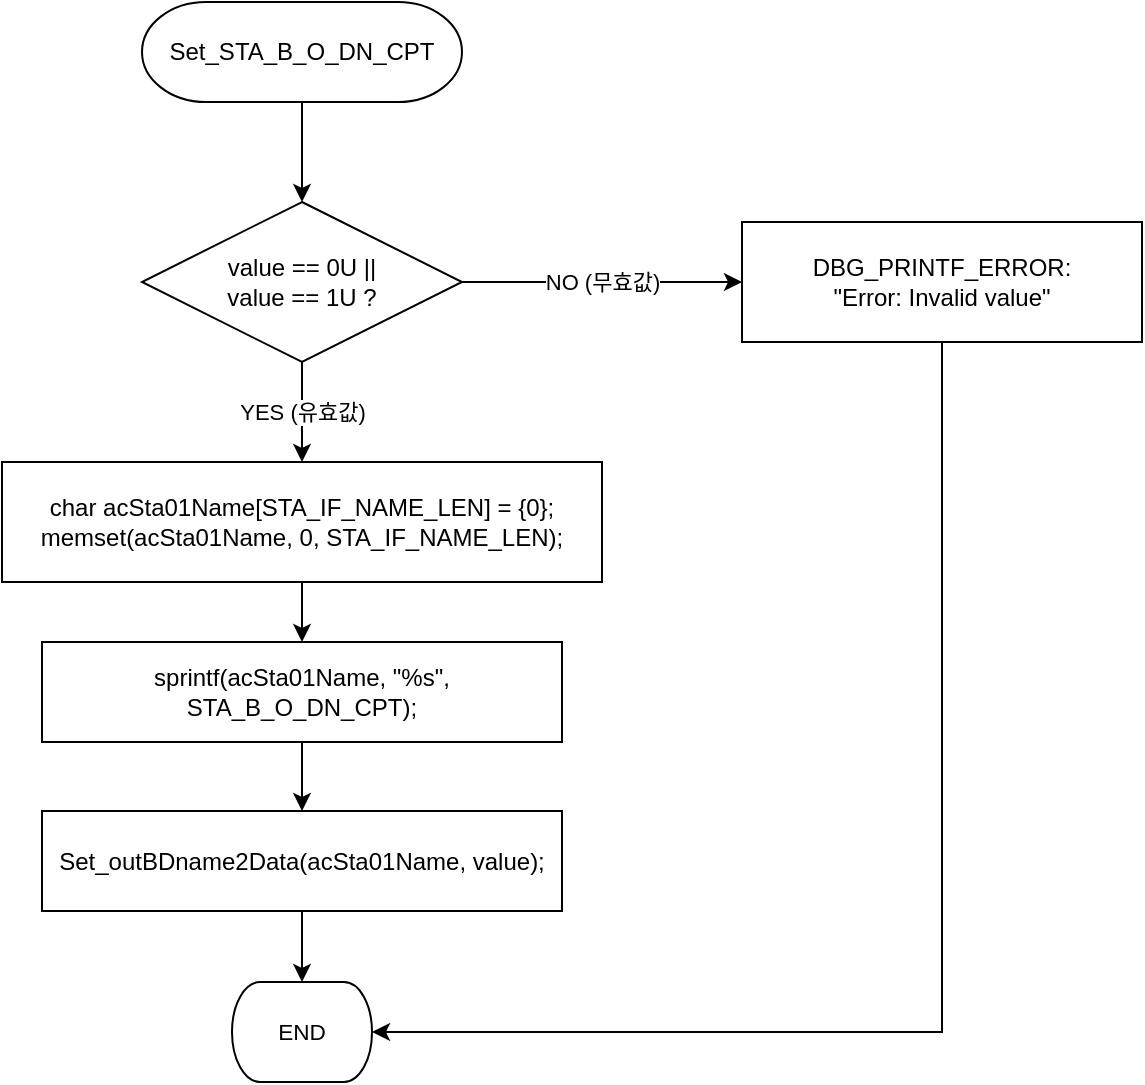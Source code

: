 <mxfile version="20.3.0" type="device" pages="9"><diagram id="S6QJZ-y6l4kDwOgqTUaI" name="Set_STA_B_O_DN_CPT"><mxGraphModel dx="1209" dy="844" grid="1" gridSize="10" guides="1" tooltips="1" connect="1" arrows="1" fold="1" page="1" pageScale="1" pageWidth="827" pageHeight="1169" math="0" shadow="0"><root><mxCell id="0"/><mxCell id="1" parent="0"/><mxCell id="85bWC6nyBNINhvtux-Ql-1" value="value == 0U ||&#10;value == 1U ?" style="rhombus;whiteSpace=wrap;html=1;strokeWidth=1;fontStyle=0;fillColor=none;strokeColor=#000000;" parent="1" vertex="1"><mxGeometry x="250" y="200" width="160" height="80" as="geometry"/></mxCell><mxCell id="85bWC6nyBNINhvtux-Ql-2" value="char acSta01Name[STA_IF_NAME_LEN] = {0};&#10;memset(acSta01Name, 0, STA_IF_NAME_LEN);" style="rounded=0;whiteSpace=wrap;html=1;strokeWidth=1;fontStyle=0;fillColor=none;strokeColor=#000000;" parent="1" vertex="1"><mxGeometry x="180" y="330" width="300" height="60" as="geometry"/></mxCell><mxCell id="85bWC6nyBNINhvtux-Ql-3" value="sprintf(acSta01Name, &quot;%s&quot;, STA_B_O_DN_CPT);" style="rounded=0;whiteSpace=wrap;html=1;strokeWidth=1;fontStyle=0;fillColor=none;strokeColor=#000000;" parent="1" vertex="1"><mxGeometry x="200" y="420" width="260" height="50" as="geometry"/></mxCell><mxCell id="85bWC6nyBNINhvtux-Ql-4" value="Set_outBDname2Data(acSta01Name, value);" style="rounded=0;whiteSpace=wrap;html=1;strokeWidth=1;fontStyle=0;fillColor=none;strokeColor=#000000;" parent="1" vertex="1"><mxGeometry x="200" y="504.5" width="260" height="50" as="geometry"/></mxCell><mxCell id="85bWC6nyBNINhvtux-Ql-5" value="DBG_PRINTF_ERROR:&lt;br&gt;&quot;Error: Invalid value&quot;" style="rounded=0;whiteSpace=wrap;html=1;strokeWidth=1;fontStyle=0;fillColor=none;strokeColor=#000000;" parent="1" vertex="1"><mxGeometry x="550" y="210" width="200" height="60" as="geometry"/></mxCell><mxCell id="85bWC6nyBNINhvtux-Ql-6" value="" style="endArrow=classic;html=1;rounded=0;exitX=0.5;exitY=1;exitDx=0;exitDy=0;entryX=0.5;entryY=0;entryDx=0;entryDy=0;exitPerimeter=0;" parent="1" source="85bWC6nyBNINhvtux-Ql-13" target="85bWC6nyBNINhvtux-Ql-1" edge="1"><mxGeometry width="50" height="50" relative="1" as="geometry"><mxPoint x="330" y="160" as="sourcePoint"/><mxPoint x="330" y="200" as="targetPoint"/></mxGeometry></mxCell><mxCell id="85bWC6nyBNINhvtux-Ql-7" value="YES (유효값)" style="endArrow=classic;html=1;rounded=0;exitX=0.5;exitY=1;exitDx=0;exitDy=0;entryX=0.5;entryY=0;entryDx=0;entryDy=0;" parent="1" source="85bWC6nyBNINhvtux-Ql-1" target="85bWC6nyBNINhvtux-Ql-2" edge="1"><mxGeometry width="50" height="50" relative="1" as="geometry"><mxPoint x="330" y="280" as="sourcePoint"/><mxPoint x="330" y="320" as="targetPoint"/></mxGeometry></mxCell><mxCell id="85bWC6nyBNINhvtux-Ql-8" value="NO (무효값)" style="endArrow=classic;html=1;rounded=0;exitX=1;exitY=0.5;exitDx=0;exitDy=0;entryX=0;entryY=0.5;entryDx=0;entryDy=0;" parent="1" source="85bWC6nyBNINhvtux-Ql-1" target="85bWC6nyBNINhvtux-Ql-5" edge="1"><mxGeometry width="50" height="50" relative="1" as="geometry"><mxPoint x="410" y="240" as="sourcePoint"/><mxPoint x="530" y="360" as="targetPoint"/></mxGeometry></mxCell><mxCell id="85bWC6nyBNINhvtux-Ql-9" value="" style="endArrow=classic;html=1;rounded=0;exitX=0.5;exitY=1;exitDx=0;exitDy=0;entryX=0.5;entryY=0;entryDx=0;entryDy=0;" parent="1" source="85bWC6nyBNINhvtux-Ql-2" target="85bWC6nyBNINhvtux-Ql-3" edge="1"><mxGeometry width="50" height="50" relative="1" as="geometry"><mxPoint x="330" y="380" as="sourcePoint"/><mxPoint x="330" y="410" as="targetPoint"/></mxGeometry></mxCell><mxCell id="85bWC6nyBNINhvtux-Ql-10" value="" style="endArrow=classic;html=1;rounded=0;exitX=0.5;exitY=1;exitDx=0;exitDy=0;entryX=0.5;entryY=0;entryDx=0;entryDy=0;" parent="1" source="85bWC6nyBNINhvtux-Ql-3" target="85bWC6nyBNINhvtux-Ql-4" edge="1"><mxGeometry width="50" height="50" relative="1" as="geometry"><mxPoint x="330" y="460" as="sourcePoint"/><mxPoint x="330" y="490" as="targetPoint"/></mxGeometry></mxCell><mxCell id="85bWC6nyBNINhvtux-Ql-11" value="" style="endArrow=classic;html=1;rounded=0;exitX=0.5;exitY=1;exitDx=0;exitDy=0;entryX=0.5;entryY=0;entryDx=0;entryDy=0;entryPerimeter=0;" parent="1" source="85bWC6nyBNINhvtux-Ql-4" target="85bWC6nyBNINhvtux-Ql-14" edge="1"><mxGeometry width="50" height="50" relative="1" as="geometry"><mxPoint x="330" y="540" as="sourcePoint"/><mxPoint x="330" y="620" as="targetPoint"/></mxGeometry></mxCell><mxCell id="85bWC6nyBNINhvtux-Ql-12" value="" style="endArrow=classic;html=1;rounded=0;exitX=0.5;exitY=1;exitDx=0;exitDy=0;entryX=1;entryY=0.5;entryDx=0;entryDy=0;entryPerimeter=0;" parent="1" source="85bWC6nyBNINhvtux-Ql-5" target="85bWC6nyBNINhvtux-Ql-14" edge="1"><mxGeometry width="50" height="50" relative="1" as="geometry"><mxPoint x="630" y="400" as="sourcePoint"/><mxPoint x="373" y="645" as="targetPoint"/><Array as="points"><mxPoint x="650" y="615"/></Array></mxGeometry></mxCell><UserObject label="&lt;div style=&quot;&quot;&gt;Set_STA_B_O_DN_CPT&lt;br&gt;&lt;/div&gt;" tags="순서도" id="85bWC6nyBNINhvtux-Ql-13"><mxCell style="verticalAlign=middle;align=center;overflow=width;vsdxID=2;fillColor=#FFFFFF;gradientColor=none;shape=stencil(tVLLDsIgEPwajiQIMfFe638Qu22JCM2Ctv69kK0Rm9qDibeZndkXC1NV6PUATIoQ0V9gNE3smToyKY3rAU1MiKmaqar1CB36m2uIDzo7M7r6e64wUZ4UOUWKB9GdIH4irzWu8B42vRrPScNFXZzN+5mvl3qJXE8mcPRRR+Pdh2Y1dsBTE95a3c0TkBRGgKEIb6wg1/r+ssCXd/vLCgm8z9caa+n6pb48dwrRV1H1Ew==);strokeColor=#000000;spacingTop=-1;spacingBottom=-1;spacingLeft=-1;spacingRight=-1;points=[[0.5,1,0],[0.5,0,0],[0,0.5,0],[1,0.5,0]];labelBackgroundColor=none;rounded=0;html=1;whiteSpace=wrap;strokeWidth=1;fontStyle=0" parent="1" vertex="1"><mxGeometry x="250" y="100" width="160" height="50" as="geometry"/></mxCell></UserObject><UserObject label="&lt;div style=&quot;font-size: 1px&quot;&gt;&lt;font style=&quot;font-size:11.29px;font-family:Arial;color:#000000;direction:ltr;letter-spacing:0px;line-height:120%;opacity:1&quot;&gt;END&lt;br&gt;&lt;/font&gt;&lt;/div&gt;" tags="순서도" id="85bWC6nyBNINhvtux-Ql-14"><mxCell style="verticalAlign=middle;align=center;overflow=width;vsdxID=77;fillColor=#FFFFFF;gradientColor=none;shape=stencil(tVLLDsIgEPwajiQIMfFe638Qu22JCM2Ctv69kK0Rm9qDibeZndkXC1NV6PUATIoQ0V9gNE3smToyKY3rAU1MiKmaqar1CB36m2uIDzo7M7r6e64wUZ4UOUWKB9GdIH4irzWu8B42vRrPScNFXZzN+5mvl3qJXE8mcPRRR+Pdh2Y1dsBTE95a3c0TkBRGgKEIb6wg1/r+ssCXd/vLCgm8z9caa+n6pb48dwrRV1H1Ew==);strokeColor=#000000;spacingTop=-1;spacingBottom=-1;spacingLeft=-1;spacingRight=-1;points=[[0.5,1,0],[0.5,0,0],[0,0.5,0],[1,0.5,0]];labelBackgroundColor=none;rounded=0;html=1;whiteSpace=wrap;strokeWidth=1;fontStyle=0" parent="1" vertex="1"><mxGeometry x="295" y="590" width="70" height="50" as="geometry"/></mxCell></UserObject></root></mxGraphModel></diagram><diagram name="Set_STA_B_O_DN_ECPT" id="pvZisV_z6__Baejc0zkd"><mxGraphModel dx="1209" dy="844" grid="1" gridSize="10" guides="1" tooltips="1" connect="1" arrows="1" fold="1" page="1" pageScale="1" pageWidth="827" pageHeight="1169" math="0" shadow="0"><root><mxCell id="SsGUoO2zx146Qmmpl0f3-0"/><mxCell id="SsGUoO2zx146Qmmpl0f3-1" parent="SsGUoO2zx146Qmmpl0f3-0"/><mxCell id="SsGUoO2zx146Qmmpl0f3-2" value="value == 0U ||&#10;value == 1U ?" style="rhombus;whiteSpace=wrap;html=1;strokeWidth=1;fontStyle=0;fillColor=none;strokeColor=#000000;" vertex="1" parent="SsGUoO2zx146Qmmpl0f3-1"><mxGeometry x="250" y="200" width="160" height="80" as="geometry"/></mxCell><mxCell id="SsGUoO2zx146Qmmpl0f3-3" value="char acSta01Name[STA_IF_NAME_LEN] = {0};&#10;memset(acSta01Name, 0, STA_IF_NAME_LEN);" style="rounded=0;whiteSpace=wrap;html=1;strokeWidth=1;fontStyle=0;fillColor=none;strokeColor=#000000;" vertex="1" parent="SsGUoO2zx146Qmmpl0f3-1"><mxGeometry x="180" y="330" width="300" height="60" as="geometry"/></mxCell><mxCell id="SsGUoO2zx146Qmmpl0f3-4" value="sprintf(acSta01Name, &quot;%s&quot;, STA_B_O_DN_ECPT);" style="rounded=0;whiteSpace=wrap;html=1;strokeWidth=1;fontStyle=0;fillColor=none;strokeColor=#000000;" vertex="1" parent="SsGUoO2zx146Qmmpl0f3-1"><mxGeometry x="200" y="420" width="260" height="50" as="geometry"/></mxCell><mxCell id="SsGUoO2zx146Qmmpl0f3-5" value="Set_outBDname2Data(acSta01Name, value);" style="rounded=0;whiteSpace=wrap;html=1;strokeWidth=1;fontStyle=0;fillColor=none;strokeColor=#000000;" vertex="1" parent="SsGUoO2zx146Qmmpl0f3-1"><mxGeometry x="200" y="504.5" width="260" height="50" as="geometry"/></mxCell><mxCell id="SsGUoO2zx146Qmmpl0f3-6" value="DBG_PRINTF_ERROR:&lt;br&gt;&quot;Error: Invalid value&quot;" style="rounded=0;whiteSpace=wrap;html=1;strokeWidth=1;fontStyle=0;fillColor=none;strokeColor=#000000;" vertex="1" parent="SsGUoO2zx146Qmmpl0f3-1"><mxGeometry x="550" y="210" width="200" height="60" as="geometry"/></mxCell><mxCell id="SsGUoO2zx146Qmmpl0f3-7" value="" style="endArrow=classic;html=1;rounded=0;exitX=0.5;exitY=1;exitDx=0;exitDy=0;entryX=0.5;entryY=0;entryDx=0;entryDy=0;exitPerimeter=0;" edge="1" parent="SsGUoO2zx146Qmmpl0f3-1" source="SsGUoO2zx146Qmmpl0f3-14" target="SsGUoO2zx146Qmmpl0f3-2"><mxGeometry width="50" height="50" relative="1" as="geometry"><mxPoint x="330" y="160" as="sourcePoint"/><mxPoint x="330" y="200" as="targetPoint"/></mxGeometry></mxCell><mxCell id="SsGUoO2zx146Qmmpl0f3-8" value="YES (유효값)" style="endArrow=classic;html=1;rounded=0;exitX=0.5;exitY=1;exitDx=0;exitDy=0;entryX=0.5;entryY=0;entryDx=0;entryDy=0;" edge="1" parent="SsGUoO2zx146Qmmpl0f3-1" source="SsGUoO2zx146Qmmpl0f3-2" target="SsGUoO2zx146Qmmpl0f3-3"><mxGeometry width="50" height="50" relative="1" as="geometry"><mxPoint x="330" y="280" as="sourcePoint"/><mxPoint x="330" y="320" as="targetPoint"/></mxGeometry></mxCell><mxCell id="SsGUoO2zx146Qmmpl0f3-9" value="NO (무효값)" style="endArrow=classic;html=1;rounded=0;exitX=1;exitY=0.5;exitDx=0;exitDy=0;entryX=0;entryY=0.5;entryDx=0;entryDy=0;" edge="1" parent="SsGUoO2zx146Qmmpl0f3-1" source="SsGUoO2zx146Qmmpl0f3-2" target="SsGUoO2zx146Qmmpl0f3-6"><mxGeometry width="50" height="50" relative="1" as="geometry"><mxPoint x="410" y="240" as="sourcePoint"/><mxPoint x="530" y="360" as="targetPoint"/></mxGeometry></mxCell><mxCell id="SsGUoO2zx146Qmmpl0f3-10" value="" style="endArrow=classic;html=1;rounded=0;exitX=0.5;exitY=1;exitDx=0;exitDy=0;entryX=0.5;entryY=0;entryDx=0;entryDy=0;" edge="1" parent="SsGUoO2zx146Qmmpl0f3-1" source="SsGUoO2zx146Qmmpl0f3-3" target="SsGUoO2zx146Qmmpl0f3-4"><mxGeometry width="50" height="50" relative="1" as="geometry"><mxPoint x="330" y="380" as="sourcePoint"/><mxPoint x="330" y="410" as="targetPoint"/></mxGeometry></mxCell><mxCell id="SsGUoO2zx146Qmmpl0f3-11" value="" style="endArrow=classic;html=1;rounded=0;exitX=0.5;exitY=1;exitDx=0;exitDy=0;entryX=0.5;entryY=0;entryDx=0;entryDy=0;" edge="1" parent="SsGUoO2zx146Qmmpl0f3-1" source="SsGUoO2zx146Qmmpl0f3-4" target="SsGUoO2zx146Qmmpl0f3-5"><mxGeometry width="50" height="50" relative="1" as="geometry"><mxPoint x="330" y="460" as="sourcePoint"/><mxPoint x="330" y="490" as="targetPoint"/></mxGeometry></mxCell><mxCell id="SsGUoO2zx146Qmmpl0f3-12" value="" style="endArrow=classic;html=1;rounded=0;exitX=0.5;exitY=1;exitDx=0;exitDy=0;entryX=0.5;entryY=0;entryDx=0;entryDy=0;entryPerimeter=0;" edge="1" parent="SsGUoO2zx146Qmmpl0f3-1" source="SsGUoO2zx146Qmmpl0f3-5" target="SsGUoO2zx146Qmmpl0f3-15"><mxGeometry width="50" height="50" relative="1" as="geometry"><mxPoint x="330" y="540" as="sourcePoint"/><mxPoint x="330" y="620" as="targetPoint"/></mxGeometry></mxCell><mxCell id="SsGUoO2zx146Qmmpl0f3-13" value="" style="endArrow=classic;html=1;rounded=0;exitX=0.5;exitY=1;exitDx=0;exitDy=0;entryX=1;entryY=0.5;entryDx=0;entryDy=0;entryPerimeter=0;" edge="1" parent="SsGUoO2zx146Qmmpl0f3-1" source="SsGUoO2zx146Qmmpl0f3-6" target="SsGUoO2zx146Qmmpl0f3-15"><mxGeometry width="50" height="50" relative="1" as="geometry"><mxPoint x="630" y="400" as="sourcePoint"/><mxPoint x="373" y="645" as="targetPoint"/><Array as="points"><mxPoint x="650" y="615"/></Array></mxGeometry></mxCell><UserObject label="&lt;div style=&quot;&quot;&gt;Set_STA_B_O_DN_ECPT&lt;br&gt;&lt;/div&gt;" tags="순서도" id="SsGUoO2zx146Qmmpl0f3-14"><mxCell style="verticalAlign=middle;align=center;overflow=width;vsdxID=2;fillColor=#FFFFFF;gradientColor=none;shape=stencil(tVLLDsIgEPwajiQIMfFe638Qu22JCM2Ctv69kK0Rm9qDibeZndkXC1NV6PUATIoQ0V9gNE3smToyKY3rAU1MiKmaqar1CB36m2uIDzo7M7r6e64wUZ4UOUWKB9GdIH4irzWu8B42vRrPScNFXZzN+5mvl3qJXE8mcPRRR+Pdh2Y1dsBTE95a3c0TkBRGgKEIb6wg1/r+ssCXd/vLCgm8z9caa+n6pb48dwrRV1H1Ew==);strokeColor=#000000;spacingTop=-1;spacingBottom=-1;spacingLeft=-1;spacingRight=-1;points=[[0.5,1,0],[0.5,0,0],[0,0.5,0],[1,0.5,0]];labelBackgroundColor=none;rounded=0;html=1;whiteSpace=wrap;strokeWidth=1;fontStyle=0" vertex="1" parent="SsGUoO2zx146Qmmpl0f3-1"><mxGeometry x="250" y="100" width="160" height="50" as="geometry"/></mxCell></UserObject><UserObject label="&lt;div style=&quot;font-size: 1px&quot;&gt;&lt;font style=&quot;font-size:11.29px;font-family:Arial;color:#000000;direction:ltr;letter-spacing:0px;line-height:120%;opacity:1&quot;&gt;END&lt;br&gt;&lt;/font&gt;&lt;/div&gt;" tags="순서도" id="SsGUoO2zx146Qmmpl0f3-15"><mxCell style="verticalAlign=middle;align=center;overflow=width;vsdxID=77;fillColor=#FFFFFF;gradientColor=none;shape=stencil(tVLLDsIgEPwajiQIMfFe638Qu22JCM2Ctv69kK0Rm9qDibeZndkXC1NV6PUATIoQ0V9gNE3smToyKY3rAU1MiKmaqar1CB36m2uIDzo7M7r6e64wUZ4UOUWKB9GdIH4irzWu8B42vRrPScNFXZzN+5mvl3qJXE8mcPRRR+Pdh2Y1dsBTE95a3c0TkBRGgKEIb6wg1/r+ssCXd/vLCgm8z9caa+n6pb48dwrRV1H1Ew==);strokeColor=#000000;spacingTop=-1;spacingBottom=-1;spacingLeft=-1;spacingRight=-1;points=[[0.5,1,0],[0.5,0,0],[0,0.5,0],[1,0.5,0]];labelBackgroundColor=none;rounded=0;html=1;whiteSpace=wrap;strokeWidth=1;fontStyle=0" vertex="1" parent="SsGUoO2zx146Qmmpl0f3-1"><mxGeometry x="295" y="590" width="70" height="50" as="geometry"/></mxCell></UserObject></root></mxGraphModel></diagram><diagram name="Set_STA_B_O_EHDNZR" id="Af7HHP3iPCzfWqz0gxpe"><mxGraphModel dx="1209" dy="844" grid="1" gridSize="10" guides="1" tooltips="1" connect="1" arrows="1" fold="1" page="1" pageScale="1" pageWidth="827" pageHeight="1169" math="0" shadow="0"><root><mxCell id="AT--hTIWqYGlmnXR4bLu-0"/><mxCell id="AT--hTIWqYGlmnXR4bLu-1" parent="AT--hTIWqYGlmnXR4bLu-0"/><mxCell id="AT--hTIWqYGlmnXR4bLu-2" value="value == 0U ||&#10;value == 1U ?" style="rhombus;whiteSpace=wrap;html=1;strokeWidth=1;fontStyle=0;fillColor=none;strokeColor=#000000;" vertex="1" parent="AT--hTIWqYGlmnXR4bLu-1"><mxGeometry x="250" y="200" width="160" height="80" as="geometry"/></mxCell><mxCell id="AT--hTIWqYGlmnXR4bLu-3" value="char acSta01Name[STA_IF_NAME_LEN] = {0};&#10;memset(acSta01Name, 0, STA_IF_NAME_LEN);" style="rounded=0;whiteSpace=wrap;html=1;strokeWidth=1;fontStyle=0;fillColor=none;strokeColor=#000000;" vertex="1" parent="AT--hTIWqYGlmnXR4bLu-1"><mxGeometry x="180" y="330" width="300" height="60" as="geometry"/></mxCell><mxCell id="AT--hTIWqYGlmnXR4bLu-4" value="sprintf(acSta01Name, &quot;%s&quot;, STA_B_O_EHDNZR);" style="rounded=0;whiteSpace=wrap;html=1;strokeWidth=1;fontStyle=0;fillColor=none;strokeColor=#000000;" vertex="1" parent="AT--hTIWqYGlmnXR4bLu-1"><mxGeometry x="200" y="420" width="260" height="50" as="geometry"/></mxCell><mxCell id="AT--hTIWqYGlmnXR4bLu-5" value="Set_outBDname2Data(acSta01Name, value);" style="rounded=0;whiteSpace=wrap;html=1;strokeWidth=1;fontStyle=0;fillColor=none;strokeColor=#000000;" vertex="1" parent="AT--hTIWqYGlmnXR4bLu-1"><mxGeometry x="200" y="504.5" width="260" height="50" as="geometry"/></mxCell><mxCell id="AT--hTIWqYGlmnXR4bLu-6" value="DBG_PRINTF_ERROR:&lt;br&gt;&quot;Error: Invalid value&quot;" style="rounded=0;whiteSpace=wrap;html=1;strokeWidth=1;fontStyle=0;fillColor=none;strokeColor=#000000;" vertex="1" parent="AT--hTIWqYGlmnXR4bLu-1"><mxGeometry x="550" y="210" width="200" height="60" as="geometry"/></mxCell><mxCell id="AT--hTIWqYGlmnXR4bLu-7" value="" style="endArrow=classic;html=1;rounded=0;exitX=0.5;exitY=1;exitDx=0;exitDy=0;entryX=0.5;entryY=0;entryDx=0;entryDy=0;exitPerimeter=0;" edge="1" parent="AT--hTIWqYGlmnXR4bLu-1" source="AT--hTIWqYGlmnXR4bLu-14" target="AT--hTIWqYGlmnXR4bLu-2"><mxGeometry width="50" height="50" relative="1" as="geometry"><mxPoint x="330" y="160" as="sourcePoint"/><mxPoint x="330" y="200" as="targetPoint"/></mxGeometry></mxCell><mxCell id="AT--hTIWqYGlmnXR4bLu-8" value="YES (유효값)" style="endArrow=classic;html=1;rounded=0;exitX=0.5;exitY=1;exitDx=0;exitDy=0;entryX=0.5;entryY=0;entryDx=0;entryDy=0;" edge="1" parent="AT--hTIWqYGlmnXR4bLu-1" source="AT--hTIWqYGlmnXR4bLu-2" target="AT--hTIWqYGlmnXR4bLu-3"><mxGeometry width="50" height="50" relative="1" as="geometry"><mxPoint x="330" y="280" as="sourcePoint"/><mxPoint x="330" y="320" as="targetPoint"/></mxGeometry></mxCell><mxCell id="AT--hTIWqYGlmnXR4bLu-9" value="NO (무효값)" style="endArrow=classic;html=1;rounded=0;exitX=1;exitY=0.5;exitDx=0;exitDy=0;entryX=0;entryY=0.5;entryDx=0;entryDy=0;" edge="1" parent="AT--hTIWqYGlmnXR4bLu-1" source="AT--hTIWqYGlmnXR4bLu-2" target="AT--hTIWqYGlmnXR4bLu-6"><mxGeometry width="50" height="50" relative="1" as="geometry"><mxPoint x="410" y="240" as="sourcePoint"/><mxPoint x="530" y="360" as="targetPoint"/></mxGeometry></mxCell><mxCell id="AT--hTIWqYGlmnXR4bLu-10" value="" style="endArrow=classic;html=1;rounded=0;exitX=0.5;exitY=1;exitDx=0;exitDy=0;entryX=0.5;entryY=0;entryDx=0;entryDy=0;" edge="1" parent="AT--hTIWqYGlmnXR4bLu-1" source="AT--hTIWqYGlmnXR4bLu-3" target="AT--hTIWqYGlmnXR4bLu-4"><mxGeometry width="50" height="50" relative="1" as="geometry"><mxPoint x="330" y="380" as="sourcePoint"/><mxPoint x="330" y="410" as="targetPoint"/></mxGeometry></mxCell><mxCell id="AT--hTIWqYGlmnXR4bLu-11" value="" style="endArrow=classic;html=1;rounded=0;exitX=0.5;exitY=1;exitDx=0;exitDy=0;entryX=0.5;entryY=0;entryDx=0;entryDy=0;" edge="1" parent="AT--hTIWqYGlmnXR4bLu-1" source="AT--hTIWqYGlmnXR4bLu-4" target="AT--hTIWqYGlmnXR4bLu-5"><mxGeometry width="50" height="50" relative="1" as="geometry"><mxPoint x="330" y="460" as="sourcePoint"/><mxPoint x="330" y="490" as="targetPoint"/></mxGeometry></mxCell><mxCell id="AT--hTIWqYGlmnXR4bLu-12" value="" style="endArrow=classic;html=1;rounded=0;exitX=0.5;exitY=1;exitDx=0;exitDy=0;entryX=0.5;entryY=0;entryDx=0;entryDy=0;entryPerimeter=0;" edge="1" parent="AT--hTIWqYGlmnXR4bLu-1" source="AT--hTIWqYGlmnXR4bLu-5" target="AT--hTIWqYGlmnXR4bLu-15"><mxGeometry width="50" height="50" relative="1" as="geometry"><mxPoint x="330" y="540" as="sourcePoint"/><mxPoint x="330" y="620" as="targetPoint"/></mxGeometry></mxCell><mxCell id="AT--hTIWqYGlmnXR4bLu-13" value="" style="endArrow=classic;html=1;rounded=0;exitX=0.5;exitY=1;exitDx=0;exitDy=0;entryX=1;entryY=0.5;entryDx=0;entryDy=0;entryPerimeter=0;" edge="1" parent="AT--hTIWqYGlmnXR4bLu-1" source="AT--hTIWqYGlmnXR4bLu-6" target="AT--hTIWqYGlmnXR4bLu-15"><mxGeometry width="50" height="50" relative="1" as="geometry"><mxPoint x="630" y="400" as="sourcePoint"/><mxPoint x="373" y="645" as="targetPoint"/><Array as="points"><mxPoint x="650" y="615"/></Array></mxGeometry></mxCell><UserObject label="&lt;div style=&quot;&quot;&gt;Set_STA_B_O_EHDNZR&lt;br&gt;&lt;/div&gt;" tags="순서도" id="AT--hTIWqYGlmnXR4bLu-14"><mxCell style="verticalAlign=middle;align=center;overflow=width;vsdxID=2;fillColor=#FFFFFF;gradientColor=none;shape=stencil(tVLLDsIgEPwajiQIMfFe638Qu22JCM2Ctv69kK0Rm9qDibeZndkXC1NV6PUATIoQ0V9gNE3smToyKY3rAU1MiKmaqar1CB36m2uIDzo7M7r6e64wUZ4UOUWKB9GdIH4irzWu8B42vRrPScNFXZzN+5mvl3qJXE8mcPRRR+Pdh2Y1dsBTE95a3c0TkBRGgKEIb6wg1/r+ssCXd/vLCgm8z9caa+n6pb48dwrRV1H1Ew==);strokeColor=#000000;spacingTop=-1;spacingBottom=-1;spacingLeft=-1;spacingRight=-1;points=[[0.5,1,0],[0.5,0,0],[0,0.5,0],[1,0.5,0]];labelBackgroundColor=none;rounded=0;html=1;whiteSpace=wrap;strokeWidth=1;fontStyle=0" vertex="1" parent="AT--hTIWqYGlmnXR4bLu-1"><mxGeometry x="250" y="100" width="160" height="50" as="geometry"/></mxCell></UserObject><UserObject label="&lt;div style=&quot;font-size: 1px&quot;&gt;&lt;font style=&quot;font-size:11.29px;font-family:Arial;color:#000000;direction:ltr;letter-spacing:0px;line-height:120%;opacity:1&quot;&gt;END&lt;br&gt;&lt;/font&gt;&lt;/div&gt;" tags="순서도" id="AT--hTIWqYGlmnXR4bLu-15"><mxCell style="verticalAlign=middle;align=center;overflow=width;vsdxID=77;fillColor=#FFFFFF;gradientColor=none;shape=stencil(tVLLDsIgEPwajiQIMfFe638Qu22JCM2Ctv69kK0Rm9qDibeZndkXC1NV6PUATIoQ0V9gNE3smToyKY3rAU1MiKmaqar1CB36m2uIDzo7M7r6e64wUZ4UOUWKB9GdIH4irzWu8B42vRrPScNFXZzN+5mvl3qJXE8mcPRRR+Pdh2Y1dsBTE95a3c0TkBRGgKEIb6wg1/r+ssCXd/vLCgm8z9caa+n6pb48dwrRV1H1Ew==);strokeColor=#000000;spacingTop=-1;spacingBottom=-1;spacingLeft=-1;spacingRight=-1;points=[[0.5,1,0],[0.5,0,0],[0,0.5,0],[1,0.5,0]];labelBackgroundColor=none;rounded=0;html=1;whiteSpace=wrap;strokeWidth=1;fontStyle=0" vertex="1" parent="AT--hTIWqYGlmnXR4bLu-1"><mxGeometry x="295" y="590" width="70" height="50" as="geometry"/></mxCell></UserObject></root></mxGraphModel></diagram><diagram name="Set_STA_B_O_EHUP3T" id="4W_rcYO63ACe2QjsicU_"><mxGraphModel dx="1209" dy="844" grid="1" gridSize="10" guides="1" tooltips="1" connect="1" arrows="1" fold="1" page="1" pageScale="1" pageWidth="827" pageHeight="1169" math="0" shadow="0"><root><mxCell id="VZbQi6XcCBD0j-pFmf_C-0"/><mxCell id="VZbQi6XcCBD0j-pFmf_C-1" parent="VZbQi6XcCBD0j-pFmf_C-0"/><mxCell id="VZbQi6XcCBD0j-pFmf_C-2" value="value == 0U ||&#10;value == 1U ?" style="rhombus;whiteSpace=wrap;html=1;strokeWidth=1;fontStyle=0;fillColor=none;strokeColor=#000000;" vertex="1" parent="VZbQi6XcCBD0j-pFmf_C-1"><mxGeometry x="250" y="200" width="160" height="80" as="geometry"/></mxCell><mxCell id="VZbQi6XcCBD0j-pFmf_C-3" value="char acSta01Name[STA_IF_NAME_LEN] = {0};&#10;memset(acSta01Name, 0, STA_IF_NAME_LEN);" style="rounded=0;whiteSpace=wrap;html=1;strokeWidth=1;fontStyle=0;fillColor=none;strokeColor=#000000;" vertex="1" parent="VZbQi6XcCBD0j-pFmf_C-1"><mxGeometry x="180" y="330" width="300" height="60" as="geometry"/></mxCell><mxCell id="VZbQi6XcCBD0j-pFmf_C-4" value="sprintf(acSta01Name, &quot;%s&quot;, STA_B_O_EHUP3T );" style="rounded=0;whiteSpace=wrap;html=1;strokeWidth=1;fontStyle=0;fillColor=none;strokeColor=#000000;" vertex="1" parent="VZbQi6XcCBD0j-pFmf_C-1"><mxGeometry x="200" y="420" width="260" height="50" as="geometry"/></mxCell><mxCell id="VZbQi6XcCBD0j-pFmf_C-5" value="Set_outBDname2Data(acSta01Name, value);" style="rounded=0;whiteSpace=wrap;html=1;strokeWidth=1;fontStyle=0;fillColor=none;strokeColor=#000000;" vertex="1" parent="VZbQi6XcCBD0j-pFmf_C-1"><mxGeometry x="200" y="504.5" width="260" height="50" as="geometry"/></mxCell><mxCell id="VZbQi6XcCBD0j-pFmf_C-6" value="DBG_PRINTF_ERROR:&lt;br&gt;&quot;Error: Invalid value&quot;" style="rounded=0;whiteSpace=wrap;html=1;strokeWidth=1;fontStyle=0;fillColor=none;strokeColor=#000000;" vertex="1" parent="VZbQi6XcCBD0j-pFmf_C-1"><mxGeometry x="550" y="210" width="200" height="60" as="geometry"/></mxCell><mxCell id="VZbQi6XcCBD0j-pFmf_C-7" value="" style="endArrow=classic;html=1;rounded=0;exitX=0.5;exitY=1;exitDx=0;exitDy=0;entryX=0.5;entryY=0;entryDx=0;entryDy=0;exitPerimeter=0;" edge="1" parent="VZbQi6XcCBD0j-pFmf_C-1" source="VZbQi6XcCBD0j-pFmf_C-14" target="VZbQi6XcCBD0j-pFmf_C-2"><mxGeometry width="50" height="50" relative="1" as="geometry"><mxPoint x="330" y="160" as="sourcePoint"/><mxPoint x="330" y="200" as="targetPoint"/></mxGeometry></mxCell><mxCell id="VZbQi6XcCBD0j-pFmf_C-8" value="YES (유효값)" style="endArrow=classic;html=1;rounded=0;exitX=0.5;exitY=1;exitDx=0;exitDy=0;entryX=0.5;entryY=0;entryDx=0;entryDy=0;" edge="1" parent="VZbQi6XcCBD0j-pFmf_C-1" source="VZbQi6XcCBD0j-pFmf_C-2" target="VZbQi6XcCBD0j-pFmf_C-3"><mxGeometry width="50" height="50" relative="1" as="geometry"><mxPoint x="330" y="280" as="sourcePoint"/><mxPoint x="330" y="320" as="targetPoint"/></mxGeometry></mxCell><mxCell id="VZbQi6XcCBD0j-pFmf_C-9" value="NO (무효값)" style="endArrow=classic;html=1;rounded=0;exitX=1;exitY=0.5;exitDx=0;exitDy=0;entryX=0;entryY=0.5;entryDx=0;entryDy=0;" edge="1" parent="VZbQi6XcCBD0j-pFmf_C-1" source="VZbQi6XcCBD0j-pFmf_C-2" target="VZbQi6XcCBD0j-pFmf_C-6"><mxGeometry width="50" height="50" relative="1" as="geometry"><mxPoint x="410" y="240" as="sourcePoint"/><mxPoint x="530" y="360" as="targetPoint"/></mxGeometry></mxCell><mxCell id="VZbQi6XcCBD0j-pFmf_C-10" value="" style="endArrow=classic;html=1;rounded=0;exitX=0.5;exitY=1;exitDx=0;exitDy=0;entryX=0.5;entryY=0;entryDx=0;entryDy=0;" edge="1" parent="VZbQi6XcCBD0j-pFmf_C-1" source="VZbQi6XcCBD0j-pFmf_C-3" target="VZbQi6XcCBD0j-pFmf_C-4"><mxGeometry width="50" height="50" relative="1" as="geometry"><mxPoint x="330" y="380" as="sourcePoint"/><mxPoint x="330" y="410" as="targetPoint"/></mxGeometry></mxCell><mxCell id="VZbQi6XcCBD0j-pFmf_C-11" value="" style="endArrow=classic;html=1;rounded=0;exitX=0.5;exitY=1;exitDx=0;exitDy=0;entryX=0.5;entryY=0;entryDx=0;entryDy=0;" edge="1" parent="VZbQi6XcCBD0j-pFmf_C-1" source="VZbQi6XcCBD0j-pFmf_C-4" target="VZbQi6XcCBD0j-pFmf_C-5"><mxGeometry width="50" height="50" relative="1" as="geometry"><mxPoint x="330" y="460" as="sourcePoint"/><mxPoint x="330" y="490" as="targetPoint"/></mxGeometry></mxCell><mxCell id="VZbQi6XcCBD0j-pFmf_C-12" value="" style="endArrow=classic;html=1;rounded=0;exitX=0.5;exitY=1;exitDx=0;exitDy=0;entryX=0.5;entryY=0;entryDx=0;entryDy=0;entryPerimeter=0;" edge="1" parent="VZbQi6XcCBD0j-pFmf_C-1" source="VZbQi6XcCBD0j-pFmf_C-5" target="VZbQi6XcCBD0j-pFmf_C-15"><mxGeometry width="50" height="50" relative="1" as="geometry"><mxPoint x="330" y="540" as="sourcePoint"/><mxPoint x="330" y="620" as="targetPoint"/></mxGeometry></mxCell><mxCell id="VZbQi6XcCBD0j-pFmf_C-13" value="" style="endArrow=classic;html=1;rounded=0;exitX=0.5;exitY=1;exitDx=0;exitDy=0;entryX=1;entryY=0.5;entryDx=0;entryDy=0;entryPerimeter=0;" edge="1" parent="VZbQi6XcCBD0j-pFmf_C-1" source="VZbQi6XcCBD0j-pFmf_C-6" target="VZbQi6XcCBD0j-pFmf_C-15"><mxGeometry width="50" height="50" relative="1" as="geometry"><mxPoint x="630" y="400" as="sourcePoint"/><mxPoint x="373" y="645" as="targetPoint"/><Array as="points"><mxPoint x="650" y="615"/></Array></mxGeometry></mxCell><UserObject label="&lt;div style=&quot;&quot;&gt;Set_STA_B_O_EHUP3T&lt;br&gt;&lt;/div&gt;" tags="순서도" id="VZbQi6XcCBD0j-pFmf_C-14"><mxCell style="verticalAlign=middle;align=center;overflow=width;vsdxID=2;fillColor=#FFFFFF;gradientColor=none;shape=stencil(tVLLDsIgEPwajiQIMfFe638Qu22JCM2Ctv69kK0Rm9qDibeZndkXC1NV6PUATIoQ0V9gNE3smToyKY3rAU1MiKmaqar1CB36m2uIDzo7M7r6e64wUZ4UOUWKB9GdIH4irzWu8B42vRrPScNFXZzN+5mvl3qJXE8mcPRRR+Pdh2Y1dsBTE95a3c0TkBRGgKEIb6wg1/r+ssCXd/vLCgm8z9caa+n6pb48dwrRV1H1Ew==);strokeColor=#000000;spacingTop=-1;spacingBottom=-1;spacingLeft=-1;spacingRight=-1;points=[[0.5,1,0],[0.5,0,0],[0,0.5,0],[1,0.5,0]];labelBackgroundColor=none;rounded=0;html=1;whiteSpace=wrap;strokeWidth=1;fontStyle=0" vertex="1" parent="VZbQi6XcCBD0j-pFmf_C-1"><mxGeometry x="250" y="100" width="160" height="50" as="geometry"/></mxCell></UserObject><UserObject label="&lt;div style=&quot;font-size: 1px&quot;&gt;&lt;font style=&quot;font-size:11.29px;font-family:Arial;color:#000000;direction:ltr;letter-spacing:0px;line-height:120%;opacity:1&quot;&gt;END&lt;br&gt;&lt;/font&gt;&lt;/div&gt;" tags="순서도" id="VZbQi6XcCBD0j-pFmf_C-15"><mxCell style="verticalAlign=middle;align=center;overflow=width;vsdxID=77;fillColor=#FFFFFF;gradientColor=none;shape=stencil(tVLLDsIgEPwajiQIMfFe638Qu22JCM2Ctv69kK0Rm9qDibeZndkXC1NV6PUATIoQ0V9gNE3smToyKY3rAU1MiKmaqar1CB36m2uIDzo7M7r6e64wUZ4UOUWKB9GdIH4irzWu8B42vRrPScNFXZzN+5mvl3qJXE8mcPRRR+Pdh2Y1dsBTE95a3c0TkBRGgKEIb6wg1/r+ssCXd/vLCgm8z9caa+n6pb48dwrRV1H1Ew==);strokeColor=#000000;spacingTop=-1;spacingBottom=-1;spacingLeft=-1;spacingRight=-1;points=[[0.5,1,0],[0.5,0,0],[0,0.5,0],[1,0.5,0]];labelBackgroundColor=none;rounded=0;html=1;whiteSpace=wrap;strokeWidth=1;fontStyle=0" vertex="1" parent="VZbQi6XcCBD0j-pFmf_C-1"><mxGeometry x="295" y="590" width="70" height="50" as="geometry"/></mxCell></UserObject></root></mxGraphModel></diagram><diagram name="Set_STA_B_O_EHUP3T의 복사본" id="pcGbd1UEsi6UjpelAADu"><mxGraphModel dx="1209" dy="844" grid="1" gridSize="10" guides="1" tooltips="1" connect="1" arrows="1" fold="1" page="1" pageScale="1" pageWidth="827" pageHeight="1169" math="0" shadow="0"><root><mxCell id="IXidmdH182rNvMgGeqXu-0"/><mxCell id="IXidmdH182rNvMgGeqXu-1" parent="IXidmdH182rNvMgGeqXu-0"/><mxCell id="IXidmdH182rNvMgGeqXu-2" value="value == 0U ||&#10;value == 1U ?" style="rhombus;whiteSpace=wrap;html=1;strokeWidth=1;fontStyle=0;fillColor=none;strokeColor=#000000;" vertex="1" parent="IXidmdH182rNvMgGeqXu-1"><mxGeometry x="250" y="200" width="160" height="80" as="geometry"/></mxCell><mxCell id="IXidmdH182rNvMgGeqXu-3" value="char acSta01Name[STA_IF_NAME_LEN] = {0};&#10;memset(acSta01Name, 0, STA_IF_NAME_LEN);" style="rounded=0;whiteSpace=wrap;html=1;strokeWidth=1;fontStyle=0;fillColor=none;strokeColor=#000000;" vertex="1" parent="IXidmdH182rNvMgGeqXu-1"><mxGeometry x="180" y="330" width="300" height="60" as="geometry"/></mxCell><mxCell id="IXidmdH182rNvMgGeqXu-4" value="sprintf(acSta01Name, &quot;%s&quot;, STA_B_O_EHDN1DIR );" style="rounded=0;whiteSpace=wrap;html=1;strokeWidth=1;fontStyle=0;fillColor=none;strokeColor=#000000;" vertex="1" parent="IXidmdH182rNvMgGeqXu-1"><mxGeometry x="200" y="420" width="260" height="50" as="geometry"/></mxCell><mxCell id="IXidmdH182rNvMgGeqXu-5" value="Set_outBDname2Data(acSta01Name, value);" style="rounded=0;whiteSpace=wrap;html=1;strokeWidth=1;fontStyle=0;fillColor=none;strokeColor=#000000;" vertex="1" parent="IXidmdH182rNvMgGeqXu-1"><mxGeometry x="200" y="504.5" width="260" height="50" as="geometry"/></mxCell><mxCell id="IXidmdH182rNvMgGeqXu-6" value="DBG_PRINTF_ERROR:&lt;br&gt;&quot;Error: Invalid value&quot;" style="rounded=0;whiteSpace=wrap;html=1;strokeWidth=1;fontStyle=0;fillColor=none;strokeColor=#000000;" vertex="1" parent="IXidmdH182rNvMgGeqXu-1"><mxGeometry x="550" y="210" width="200" height="60" as="geometry"/></mxCell><mxCell id="IXidmdH182rNvMgGeqXu-7" value="" style="endArrow=classic;html=1;rounded=0;exitX=0.5;exitY=1;exitDx=0;exitDy=0;entryX=0.5;entryY=0;entryDx=0;entryDy=0;exitPerimeter=0;" edge="1" parent="IXidmdH182rNvMgGeqXu-1" source="IXidmdH182rNvMgGeqXu-14" target="IXidmdH182rNvMgGeqXu-2"><mxGeometry width="50" height="50" relative="1" as="geometry"><mxPoint x="330" y="160" as="sourcePoint"/><mxPoint x="330" y="200" as="targetPoint"/></mxGeometry></mxCell><mxCell id="IXidmdH182rNvMgGeqXu-8" value="YES (유효값)" style="endArrow=classic;html=1;rounded=0;exitX=0.5;exitY=1;exitDx=0;exitDy=0;entryX=0.5;entryY=0;entryDx=0;entryDy=0;" edge="1" parent="IXidmdH182rNvMgGeqXu-1" source="IXidmdH182rNvMgGeqXu-2" target="IXidmdH182rNvMgGeqXu-3"><mxGeometry width="50" height="50" relative="1" as="geometry"><mxPoint x="330" y="280" as="sourcePoint"/><mxPoint x="330" y="320" as="targetPoint"/></mxGeometry></mxCell><mxCell id="IXidmdH182rNvMgGeqXu-9" value="NO (무효값)" style="endArrow=classic;html=1;rounded=0;exitX=1;exitY=0.5;exitDx=0;exitDy=0;entryX=0;entryY=0.5;entryDx=0;entryDy=0;" edge="1" parent="IXidmdH182rNvMgGeqXu-1" source="IXidmdH182rNvMgGeqXu-2" target="IXidmdH182rNvMgGeqXu-6"><mxGeometry width="50" height="50" relative="1" as="geometry"><mxPoint x="410" y="240" as="sourcePoint"/><mxPoint x="530" y="360" as="targetPoint"/></mxGeometry></mxCell><mxCell id="IXidmdH182rNvMgGeqXu-10" value="" style="endArrow=classic;html=1;rounded=0;exitX=0.5;exitY=1;exitDx=0;exitDy=0;entryX=0.5;entryY=0;entryDx=0;entryDy=0;" edge="1" parent="IXidmdH182rNvMgGeqXu-1" source="IXidmdH182rNvMgGeqXu-3" target="IXidmdH182rNvMgGeqXu-4"><mxGeometry width="50" height="50" relative="1" as="geometry"><mxPoint x="330" y="380" as="sourcePoint"/><mxPoint x="330" y="410" as="targetPoint"/></mxGeometry></mxCell><mxCell id="IXidmdH182rNvMgGeqXu-11" value="" style="endArrow=classic;html=1;rounded=0;exitX=0.5;exitY=1;exitDx=0;exitDy=0;entryX=0.5;entryY=0;entryDx=0;entryDy=0;" edge="1" parent="IXidmdH182rNvMgGeqXu-1" source="IXidmdH182rNvMgGeqXu-4" target="IXidmdH182rNvMgGeqXu-5"><mxGeometry width="50" height="50" relative="1" as="geometry"><mxPoint x="330" y="460" as="sourcePoint"/><mxPoint x="330" y="490" as="targetPoint"/></mxGeometry></mxCell><mxCell id="IXidmdH182rNvMgGeqXu-12" value="" style="endArrow=classic;html=1;rounded=0;exitX=0.5;exitY=1;exitDx=0;exitDy=0;entryX=0.5;entryY=0;entryDx=0;entryDy=0;entryPerimeter=0;" edge="1" parent="IXidmdH182rNvMgGeqXu-1" source="IXidmdH182rNvMgGeqXu-5" target="IXidmdH182rNvMgGeqXu-15"><mxGeometry width="50" height="50" relative="1" as="geometry"><mxPoint x="330" y="540" as="sourcePoint"/><mxPoint x="330" y="620" as="targetPoint"/></mxGeometry></mxCell><mxCell id="IXidmdH182rNvMgGeqXu-13" value="" style="endArrow=classic;html=1;rounded=0;exitX=0.5;exitY=1;exitDx=0;exitDy=0;entryX=1;entryY=0.5;entryDx=0;entryDy=0;entryPerimeter=0;" edge="1" parent="IXidmdH182rNvMgGeqXu-1" source="IXidmdH182rNvMgGeqXu-6" target="IXidmdH182rNvMgGeqXu-15"><mxGeometry width="50" height="50" relative="1" as="geometry"><mxPoint x="630" y="400" as="sourcePoint"/><mxPoint x="373" y="645" as="targetPoint"/><Array as="points"><mxPoint x="650" y="615"/></Array></mxGeometry></mxCell><UserObject label="&lt;div style=&quot;&quot;&gt;Set_STA_B_O_EHDN1DIR&lt;br&gt;&lt;/div&gt;" tags="순서도" id="IXidmdH182rNvMgGeqXu-14"><mxCell style="verticalAlign=middle;align=center;overflow=width;vsdxID=2;fillColor=#FFFFFF;gradientColor=none;shape=stencil(tVLLDsIgEPwajiQIMfFe638Qu22JCM2Ctv69kK0Rm9qDibeZndkXC1NV6PUATIoQ0V9gNE3smToyKY3rAU1MiKmaqar1CB36m2uIDzo7M7r6e64wUZ4UOUWKB9GdIH4irzWu8B42vRrPScNFXZzN+5mvl3qJXE8mcPRRR+Pdh2Y1dsBTE95a3c0TkBRGgKEIb6wg1/r+ssCXd/vLCgm8z9caa+n6pb48dwrRV1H1Ew==);strokeColor=#000000;spacingTop=-1;spacingBottom=-1;spacingLeft=-1;spacingRight=-1;points=[[0.5,1,0],[0.5,0,0],[0,0.5,0],[1,0.5,0]];labelBackgroundColor=none;rounded=0;html=1;whiteSpace=wrap;strokeWidth=1;fontStyle=0" vertex="1" parent="IXidmdH182rNvMgGeqXu-1"><mxGeometry x="250" y="100" width="160" height="50" as="geometry"/></mxCell></UserObject><UserObject label="&lt;div style=&quot;font-size: 1px&quot;&gt;&lt;font style=&quot;font-size:11.29px;font-family:Arial;color:#000000;direction:ltr;letter-spacing:0px;line-height:120%;opacity:1&quot;&gt;END&lt;br&gt;&lt;/font&gt;&lt;/div&gt;" tags="순서도" id="IXidmdH182rNvMgGeqXu-15"><mxCell style="verticalAlign=middle;align=center;overflow=width;vsdxID=77;fillColor=#FFFFFF;gradientColor=none;shape=stencil(tVLLDsIgEPwajiQIMfFe638Qu22JCM2Ctv69kK0Rm9qDibeZndkXC1NV6PUATIoQ0V9gNE3smToyKY3rAU1MiKmaqar1CB36m2uIDzo7M7r6e64wUZ4UOUWKB9GdIH4irzWu8B42vRrPScNFXZzN+5mvl3qJXE8mcPRRR+Pdh2Y1dsBTE95a3c0TkBRGgKEIb6wg1/r+ssCXd/vLCgm8z9caa+n6pb48dwrRV1H1Ew==);strokeColor=#000000;spacingTop=-1;spacingBottom=-1;spacingLeft=-1;spacingRight=-1;points=[[0.5,1,0],[0.5,0,0],[0,0.5,0],[1,0.5,0]];labelBackgroundColor=none;rounded=0;html=1;whiteSpace=wrap;strokeWidth=1;fontStyle=0" vertex="1" parent="IXidmdH182rNvMgGeqXu-1"><mxGeometry x="295" y="590" width="70" height="50" as="geometry"/></mxCell></UserObject></root></mxGraphModel></diagram><diagram name="Set_STA_B_O_EH2BT" id="6MKeScX3GTBUOUuDLZU_"><mxGraphModel dx="1209" dy="844" grid="1" gridSize="10" guides="1" tooltips="1" connect="1" arrows="1" fold="1" page="1" pageScale="1" pageWidth="827" pageHeight="1169" math="0" shadow="0"><root><mxCell id="UkbtGMOb5JNr478fC-ge-0"/><mxCell id="UkbtGMOb5JNr478fC-ge-1" parent="UkbtGMOb5JNr478fC-ge-0"/><mxCell id="UkbtGMOb5JNr478fC-ge-2" value="value == 0U ||&#10;value == 1U ?" style="rhombus;whiteSpace=wrap;html=1;strokeWidth=1;fontStyle=0;fillColor=none;strokeColor=#000000;" vertex="1" parent="UkbtGMOb5JNr478fC-ge-1"><mxGeometry x="250" y="200" width="160" height="80" as="geometry"/></mxCell><mxCell id="UkbtGMOb5JNr478fC-ge-3" value="char acSta01Name[STA_IF_NAME_LEN] = {0};&#10;memset(acSta01Name, 0, STA_IF_NAME_LEN);" style="rounded=0;whiteSpace=wrap;html=1;strokeWidth=1;fontStyle=0;fillColor=none;strokeColor=#000000;" vertex="1" parent="UkbtGMOb5JNr478fC-ge-1"><mxGeometry x="180" y="330" width="300" height="60" as="geometry"/></mxCell><mxCell id="UkbtGMOb5JNr478fC-ge-4" value="sprintf(acSta01Name, &quot;%s&quot;, STA_B_O_EH2BT);" style="rounded=0;whiteSpace=wrap;html=1;strokeWidth=1;fontStyle=0;fillColor=none;strokeColor=#000000;" vertex="1" parent="UkbtGMOb5JNr478fC-ge-1"><mxGeometry x="200" y="420" width="260" height="50" as="geometry"/></mxCell><mxCell id="UkbtGMOb5JNr478fC-ge-5" value="Set_outBDname2Data(acSta01Name, value);" style="rounded=0;whiteSpace=wrap;html=1;strokeWidth=1;fontStyle=0;fillColor=none;strokeColor=#000000;" vertex="1" parent="UkbtGMOb5JNr478fC-ge-1"><mxGeometry x="200" y="504.5" width="260" height="50" as="geometry"/></mxCell><mxCell id="UkbtGMOb5JNr478fC-ge-6" value="DBG_PRINTF_ERROR:&lt;br&gt;&quot;Error: Invalid value&quot;" style="rounded=0;whiteSpace=wrap;html=1;strokeWidth=1;fontStyle=0;fillColor=none;strokeColor=#000000;" vertex="1" parent="UkbtGMOb5JNr478fC-ge-1"><mxGeometry x="550" y="210" width="200" height="60" as="geometry"/></mxCell><mxCell id="UkbtGMOb5JNr478fC-ge-7" value="" style="endArrow=classic;html=1;rounded=0;exitX=0.5;exitY=1;exitDx=0;exitDy=0;entryX=0.5;entryY=0;entryDx=0;entryDy=0;exitPerimeter=0;" edge="1" parent="UkbtGMOb5JNr478fC-ge-1" source="UkbtGMOb5JNr478fC-ge-14" target="UkbtGMOb5JNr478fC-ge-2"><mxGeometry width="50" height="50" relative="1" as="geometry"><mxPoint x="330" y="160" as="sourcePoint"/><mxPoint x="330" y="200" as="targetPoint"/></mxGeometry></mxCell><mxCell id="UkbtGMOb5JNr478fC-ge-8" value="YES (유효값)" style="endArrow=classic;html=1;rounded=0;exitX=0.5;exitY=1;exitDx=0;exitDy=0;entryX=0.5;entryY=0;entryDx=0;entryDy=0;" edge="1" parent="UkbtGMOb5JNr478fC-ge-1" source="UkbtGMOb5JNr478fC-ge-2" target="UkbtGMOb5JNr478fC-ge-3"><mxGeometry width="50" height="50" relative="1" as="geometry"><mxPoint x="330" y="280" as="sourcePoint"/><mxPoint x="330" y="320" as="targetPoint"/></mxGeometry></mxCell><mxCell id="UkbtGMOb5JNr478fC-ge-9" value="NO (무효값)" style="endArrow=classic;html=1;rounded=0;exitX=1;exitY=0.5;exitDx=0;exitDy=0;entryX=0;entryY=0.5;entryDx=0;entryDy=0;" edge="1" parent="UkbtGMOb5JNr478fC-ge-1" source="UkbtGMOb5JNr478fC-ge-2" target="UkbtGMOb5JNr478fC-ge-6"><mxGeometry width="50" height="50" relative="1" as="geometry"><mxPoint x="410" y="240" as="sourcePoint"/><mxPoint x="530" y="360" as="targetPoint"/></mxGeometry></mxCell><mxCell id="UkbtGMOb5JNr478fC-ge-10" value="" style="endArrow=classic;html=1;rounded=0;exitX=0.5;exitY=1;exitDx=0;exitDy=0;entryX=0.5;entryY=0;entryDx=0;entryDy=0;" edge="1" parent="UkbtGMOb5JNr478fC-ge-1" source="UkbtGMOb5JNr478fC-ge-3" target="UkbtGMOb5JNr478fC-ge-4"><mxGeometry width="50" height="50" relative="1" as="geometry"><mxPoint x="330" y="380" as="sourcePoint"/><mxPoint x="330" y="410" as="targetPoint"/></mxGeometry></mxCell><mxCell id="UkbtGMOb5JNr478fC-ge-11" value="" style="endArrow=classic;html=1;rounded=0;exitX=0.5;exitY=1;exitDx=0;exitDy=0;entryX=0.5;entryY=0;entryDx=0;entryDy=0;" edge="1" parent="UkbtGMOb5JNr478fC-ge-1" source="UkbtGMOb5JNr478fC-ge-4" target="UkbtGMOb5JNr478fC-ge-5"><mxGeometry width="50" height="50" relative="1" as="geometry"><mxPoint x="330" y="460" as="sourcePoint"/><mxPoint x="330" y="490" as="targetPoint"/></mxGeometry></mxCell><mxCell id="UkbtGMOb5JNr478fC-ge-12" value="" style="endArrow=classic;html=1;rounded=0;exitX=0.5;exitY=1;exitDx=0;exitDy=0;entryX=0.5;entryY=0;entryDx=0;entryDy=0;entryPerimeter=0;" edge="1" parent="UkbtGMOb5JNr478fC-ge-1" source="UkbtGMOb5JNr478fC-ge-5" target="UkbtGMOb5JNr478fC-ge-15"><mxGeometry width="50" height="50" relative="1" as="geometry"><mxPoint x="330" y="540" as="sourcePoint"/><mxPoint x="330" y="620" as="targetPoint"/></mxGeometry></mxCell><mxCell id="UkbtGMOb5JNr478fC-ge-13" value="" style="endArrow=classic;html=1;rounded=0;exitX=0.5;exitY=1;exitDx=0;exitDy=0;entryX=1;entryY=0.5;entryDx=0;entryDy=0;entryPerimeter=0;" edge="1" parent="UkbtGMOb5JNr478fC-ge-1" source="UkbtGMOb5JNr478fC-ge-6" target="UkbtGMOb5JNr478fC-ge-15"><mxGeometry width="50" height="50" relative="1" as="geometry"><mxPoint x="630" y="400" as="sourcePoint"/><mxPoint x="373" y="645" as="targetPoint"/><Array as="points"><mxPoint x="650" y="615"/></Array></mxGeometry></mxCell><UserObject label="&lt;div style=&quot;&quot;&gt;Set_STA_B_O_EH2BT&lt;br&gt;&lt;/div&gt;" tags="순서도" id="UkbtGMOb5JNr478fC-ge-14"><mxCell style="verticalAlign=middle;align=center;overflow=width;vsdxID=2;fillColor=#FFFFFF;gradientColor=none;shape=stencil(tVLLDsIgEPwajiQIMfFe638Qu22JCM2Ctv69kK0Rm9qDibeZndkXC1NV6PUATIoQ0V9gNE3smToyKY3rAU1MiKmaqar1CB36m2uIDzo7M7r6e64wUZ4UOUWKB9GdIH4irzWu8B42vRrPScNFXZzN+5mvl3qJXE8mcPRRR+Pdh2Y1dsBTE95a3c0TkBRGgKEIb6wg1/r+ssCXd/vLCgm8z9caa+n6pb48dwrRV1H1Ew==);strokeColor=#000000;spacingTop=-1;spacingBottom=-1;spacingLeft=-1;spacingRight=-1;points=[[0.5,1,0],[0.5,0,0],[0,0.5,0],[1,0.5,0]];labelBackgroundColor=none;rounded=0;html=1;whiteSpace=wrap;strokeWidth=1;fontStyle=0" vertex="1" parent="UkbtGMOb5JNr478fC-ge-1"><mxGeometry x="250" y="100" width="160" height="50" as="geometry"/></mxCell></UserObject><UserObject label="&lt;div style=&quot;font-size: 1px&quot;&gt;&lt;font style=&quot;font-size:11.29px;font-family:Arial;color:#000000;direction:ltr;letter-spacing:0px;line-height:120%;opacity:1&quot;&gt;END&lt;br&gt;&lt;/font&gt;&lt;/div&gt;" tags="순서도" id="UkbtGMOb5JNr478fC-ge-15"><mxCell style="verticalAlign=middle;align=center;overflow=width;vsdxID=77;fillColor=#FFFFFF;gradientColor=none;shape=stencil(tVLLDsIgEPwajiQIMfFe638Qu22JCM2Ctv69kK0Rm9qDibeZndkXC1NV6PUATIoQ0V9gNE3smToyKY3rAU1MiKmaqar1CB36m2uIDzo7M7r6e64wUZ4UOUWKB9GdIH4irzWu8B42vRrPScNFXZzN+5mvl3qJXE8mcPRRR+Pdh2Y1dsBTE95a3c0TkBRGgKEIb6wg1/r+ssCXd/vLCgm8z9caa+n6pb48dwrRV1H1Ew==);strokeColor=#000000;spacingTop=-1;spacingBottom=-1;spacingLeft=-1;spacingRight=-1;points=[[0.5,1,0],[0.5,0,0],[0,0.5,0],[1,0.5,0]];labelBackgroundColor=none;rounded=0;html=1;whiteSpace=wrap;strokeWidth=1;fontStyle=0" vertex="1" parent="UkbtGMOb5JNr478fC-ge-1"><mxGeometry x="295" y="590" width="70" height="50" as="geometry"/></mxCell></UserObject></root></mxGraphModel></diagram><diagram name="Set_STA_B_O_EHUPDR" id="sLJ6s57I2VMX-mw3PtZG"><mxGraphModel dx="1209" dy="844" grid="1" gridSize="10" guides="1" tooltips="1" connect="1" arrows="1" fold="1" page="1" pageScale="1" pageWidth="827" pageHeight="1169" math="0" shadow="0"><root><mxCell id="XhgKiiBd5CPaoPmX-gBD-0"/><mxCell id="XhgKiiBd5CPaoPmX-gBD-1" parent="XhgKiiBd5CPaoPmX-gBD-0"/><mxCell id="XhgKiiBd5CPaoPmX-gBD-2" value="value == 0U ||&#10;value == 1U ?" style="rhombus;whiteSpace=wrap;html=1;strokeWidth=1;fontStyle=0;fillColor=none;strokeColor=#000000;" vertex="1" parent="XhgKiiBd5CPaoPmX-gBD-1"><mxGeometry x="250" y="200" width="160" height="80" as="geometry"/></mxCell><mxCell id="XhgKiiBd5CPaoPmX-gBD-3" value="char acSta01Name[STA_IF_NAME_LEN] = {0};&#10;memset(acSta01Name, 0, STA_IF_NAME_LEN);" style="rounded=0;whiteSpace=wrap;html=1;strokeWidth=1;fontStyle=0;fillColor=none;strokeColor=#000000;" vertex="1" parent="XhgKiiBd5CPaoPmX-gBD-1"><mxGeometry x="180" y="330" width="300" height="60" as="geometry"/></mxCell><mxCell id="XhgKiiBd5CPaoPmX-gBD-4" value="sprintf(acSta01Name, &quot;%s&quot;, STA_B_O_EHUPDR);" style="rounded=0;whiteSpace=wrap;html=1;strokeWidth=1;fontStyle=0;fillColor=none;strokeColor=#000000;" vertex="1" parent="XhgKiiBd5CPaoPmX-gBD-1"><mxGeometry x="180" y="420" width="300" height="50" as="geometry"/></mxCell><mxCell id="XhgKiiBd5CPaoPmX-gBD-5" value="Set_outBDname2Data(acSta01Name, value);" style="rounded=0;whiteSpace=wrap;html=1;strokeWidth=1;fontStyle=0;fillColor=none;strokeColor=#000000;" vertex="1" parent="XhgKiiBd5CPaoPmX-gBD-1"><mxGeometry x="200" y="504.5" width="260" height="50" as="geometry"/></mxCell><mxCell id="XhgKiiBd5CPaoPmX-gBD-6" value="DBG_PRINTF_ERROR:&lt;br&gt;&quot;Error: Invalid value&quot;" style="rounded=0;whiteSpace=wrap;html=1;strokeWidth=1;fontStyle=0;fillColor=none;strokeColor=#000000;" vertex="1" parent="XhgKiiBd5CPaoPmX-gBD-1"><mxGeometry x="550" y="210" width="200" height="60" as="geometry"/></mxCell><mxCell id="XhgKiiBd5CPaoPmX-gBD-7" value="" style="endArrow=classic;html=1;rounded=0;exitX=0.5;exitY=1;exitDx=0;exitDy=0;entryX=0.5;entryY=0;entryDx=0;entryDy=0;exitPerimeter=0;" edge="1" parent="XhgKiiBd5CPaoPmX-gBD-1" source="XhgKiiBd5CPaoPmX-gBD-14" target="XhgKiiBd5CPaoPmX-gBD-2"><mxGeometry width="50" height="50" relative="1" as="geometry"><mxPoint x="330" y="160" as="sourcePoint"/><mxPoint x="330" y="200" as="targetPoint"/></mxGeometry></mxCell><mxCell id="XhgKiiBd5CPaoPmX-gBD-8" value="YES (유효값)" style="endArrow=classic;html=1;rounded=0;exitX=0.5;exitY=1;exitDx=0;exitDy=0;entryX=0.5;entryY=0;entryDx=0;entryDy=0;" edge="1" parent="XhgKiiBd5CPaoPmX-gBD-1" source="XhgKiiBd5CPaoPmX-gBD-2" target="XhgKiiBd5CPaoPmX-gBD-3"><mxGeometry width="50" height="50" relative="1" as="geometry"><mxPoint x="330" y="280" as="sourcePoint"/><mxPoint x="330" y="320" as="targetPoint"/></mxGeometry></mxCell><mxCell id="XhgKiiBd5CPaoPmX-gBD-9" value="NO (무효값)" style="endArrow=classic;html=1;rounded=0;exitX=1;exitY=0.5;exitDx=0;exitDy=0;entryX=0;entryY=0.5;entryDx=0;entryDy=0;" edge="1" parent="XhgKiiBd5CPaoPmX-gBD-1" source="XhgKiiBd5CPaoPmX-gBD-2" target="XhgKiiBd5CPaoPmX-gBD-6"><mxGeometry width="50" height="50" relative="1" as="geometry"><mxPoint x="410" y="240" as="sourcePoint"/><mxPoint x="530" y="360" as="targetPoint"/></mxGeometry></mxCell><mxCell id="XhgKiiBd5CPaoPmX-gBD-10" value="" style="endArrow=classic;html=1;rounded=0;exitX=0.5;exitY=1;exitDx=0;exitDy=0;entryX=0.5;entryY=0;entryDx=0;entryDy=0;" edge="1" parent="XhgKiiBd5CPaoPmX-gBD-1" source="XhgKiiBd5CPaoPmX-gBD-3" target="XhgKiiBd5CPaoPmX-gBD-4"><mxGeometry width="50" height="50" relative="1" as="geometry"><mxPoint x="330" y="380" as="sourcePoint"/><mxPoint x="330" y="410" as="targetPoint"/></mxGeometry></mxCell><mxCell id="XhgKiiBd5CPaoPmX-gBD-11" value="" style="endArrow=classic;html=1;rounded=0;exitX=0.5;exitY=1;exitDx=0;exitDy=0;entryX=0.5;entryY=0;entryDx=0;entryDy=0;" edge="1" parent="XhgKiiBd5CPaoPmX-gBD-1" source="XhgKiiBd5CPaoPmX-gBD-4" target="XhgKiiBd5CPaoPmX-gBD-5"><mxGeometry width="50" height="50" relative="1" as="geometry"><mxPoint x="330" y="460" as="sourcePoint"/><mxPoint x="330" y="490" as="targetPoint"/></mxGeometry></mxCell><mxCell id="XhgKiiBd5CPaoPmX-gBD-12" value="" style="endArrow=classic;html=1;rounded=0;exitX=0.5;exitY=1;exitDx=0;exitDy=0;entryX=0.5;entryY=0;entryDx=0;entryDy=0;entryPerimeter=0;" edge="1" parent="XhgKiiBd5CPaoPmX-gBD-1" source="XhgKiiBd5CPaoPmX-gBD-5" target="XhgKiiBd5CPaoPmX-gBD-15"><mxGeometry width="50" height="50" relative="1" as="geometry"><mxPoint x="330" y="540" as="sourcePoint"/><mxPoint x="330" y="620" as="targetPoint"/></mxGeometry></mxCell><mxCell id="XhgKiiBd5CPaoPmX-gBD-13" value="" style="endArrow=classic;html=1;rounded=0;exitX=0.5;exitY=1;exitDx=0;exitDy=0;entryX=1;entryY=0.5;entryDx=0;entryDy=0;entryPerimeter=0;" edge="1" parent="XhgKiiBd5CPaoPmX-gBD-1" source="XhgKiiBd5CPaoPmX-gBD-6" target="XhgKiiBd5CPaoPmX-gBD-15"><mxGeometry width="50" height="50" relative="1" as="geometry"><mxPoint x="630" y="400" as="sourcePoint"/><mxPoint x="373" y="645" as="targetPoint"/><Array as="points"><mxPoint x="650" y="615"/></Array></mxGeometry></mxCell><UserObject label="&lt;div style=&quot;&quot;&gt;Set_STA_B_O_EHUPDR&lt;br&gt;&lt;/div&gt;" tags="순서도" id="XhgKiiBd5CPaoPmX-gBD-14"><mxCell style="verticalAlign=middle;align=center;overflow=width;vsdxID=2;fillColor=#FFFFFF;gradientColor=none;shape=stencil(tVLLDsIgEPwajiQIMfFe638Qu22JCM2Ctv69kK0Rm9qDibeZndkXC1NV6PUATIoQ0V9gNE3smToyKY3rAU1MiKmaqar1CB36m2uIDzo7M7r6e64wUZ4UOUWKB9GdIH4irzWu8B42vRrPScNFXZzN+5mvl3qJXE8mcPRRR+Pdh2Y1dsBTE95a3c0TkBRGgKEIb6wg1/r+ssCXd/vLCgm8z9caa+n6pb48dwrRV1H1Ew==);strokeColor=#000000;spacingTop=-1;spacingBottom=-1;spacingLeft=-1;spacingRight=-1;points=[[0.5,1,0],[0.5,0,0],[0,0.5,0],[1,0.5,0]];labelBackgroundColor=none;rounded=0;html=1;whiteSpace=wrap;strokeWidth=1;fontStyle=0" vertex="1" parent="XhgKiiBd5CPaoPmX-gBD-1"><mxGeometry x="250" y="100" width="160" height="50" as="geometry"/></mxCell></UserObject><UserObject label="&lt;div style=&quot;font-size: 1px&quot;&gt;&lt;font style=&quot;font-size:11.29px;font-family:Arial;color:#000000;direction:ltr;letter-spacing:0px;line-height:120%;opacity:1&quot;&gt;END&lt;br&gt;&lt;/font&gt;&lt;/div&gt;" tags="순서도" id="XhgKiiBd5CPaoPmX-gBD-15"><mxCell style="verticalAlign=middle;align=center;overflow=width;vsdxID=77;fillColor=#FFFFFF;gradientColor=none;shape=stencil(tVLLDsIgEPwajiQIMfFe638Qu22JCM2Ctv69kK0Rm9qDibeZndkXC1NV6PUATIoQ0V9gNE3smToyKY3rAU1MiKmaqar1CB36m2uIDzo7M7r6e64wUZ4UOUWKB9GdIH4irzWu8B42vRrPScNFXZzN+5mvl3qJXE8mcPRRR+Pdh2Y1dsBTE95a3c0TkBRGgKEIb6wg1/r+ssCXd/vLCgm8z9caa+n6pb48dwrRV1H1Ew==);strokeColor=#000000;spacingTop=-1;spacingBottom=-1;spacingLeft=-1;spacingRight=-1;points=[[0.5,1,0],[0.5,0,0],[0,0.5,0],[1,0.5,0]];labelBackgroundColor=none;rounded=0;html=1;whiteSpace=wrap;strokeWidth=1;fontStyle=0" vertex="1" parent="XhgKiiBd5CPaoPmX-gBD-1"><mxGeometry x="295" y="590" width="70" height="50" as="geometry"/></mxCell></UserObject></root></mxGraphModel></diagram><diagram name="Set_STA_B_O_EHCNR" id="1g6v1_5eqYA0ZcVATyWh"><mxGraphModel dx="1209" dy="844" grid="1" gridSize="10" guides="1" tooltips="1" connect="1" arrows="1" fold="1" page="1" pageScale="1" pageWidth="827" pageHeight="1169" math="0" shadow="0"><root><mxCell id="GVZf0O1UkMSJZtGqVdR_-0"/><mxCell id="GVZf0O1UkMSJZtGqVdR_-1" parent="GVZf0O1UkMSJZtGqVdR_-0"/><mxCell id="GVZf0O1UkMSJZtGqVdR_-2" value="value == 0U ||&#10;value == 1U ?" style="rhombus;whiteSpace=wrap;html=1;strokeWidth=1;fontStyle=0;fillColor=none;strokeColor=#000000;" vertex="1" parent="GVZf0O1UkMSJZtGqVdR_-1"><mxGeometry x="250" y="200" width="160" height="80" as="geometry"/></mxCell><mxCell id="GVZf0O1UkMSJZtGqVdR_-3" value="char acSta01Name[STA_IF_NAME_LEN] = {0};&#10;memset(acSta01Name, 0, STA_IF_NAME_LEN);" style="rounded=0;whiteSpace=wrap;html=1;strokeWidth=1;fontStyle=0;fillColor=none;strokeColor=#000000;" vertex="1" parent="GVZf0O1UkMSJZtGqVdR_-1"><mxGeometry x="180" y="330" width="300" height="60" as="geometry"/></mxCell><mxCell id="GVZf0O1UkMSJZtGqVdR_-4" value="sprintf(acSta01Name, &quot;%s&quot;, STA_B_O_EHCNR );" style="rounded=0;whiteSpace=wrap;html=1;strokeWidth=1;fontStyle=0;fillColor=none;strokeColor=#000000;" vertex="1" parent="GVZf0O1UkMSJZtGqVdR_-1"><mxGeometry x="180" y="420" width="300" height="50" as="geometry"/></mxCell><mxCell id="GVZf0O1UkMSJZtGqVdR_-5" value="Set_outBDname2Data(acSta01Name, value);" style="rounded=0;whiteSpace=wrap;html=1;strokeWidth=1;fontStyle=0;fillColor=none;strokeColor=#000000;" vertex="1" parent="GVZf0O1UkMSJZtGqVdR_-1"><mxGeometry x="200" y="504.5" width="260" height="50" as="geometry"/></mxCell><mxCell id="GVZf0O1UkMSJZtGqVdR_-6" value="DBG_PRINTF_ERROR:&lt;br&gt;&quot;Error: Invalid value&quot;" style="rounded=0;whiteSpace=wrap;html=1;strokeWidth=1;fontStyle=0;fillColor=none;strokeColor=#000000;" vertex="1" parent="GVZf0O1UkMSJZtGqVdR_-1"><mxGeometry x="550" y="210" width="200" height="60" as="geometry"/></mxCell><mxCell id="GVZf0O1UkMSJZtGqVdR_-7" value="" style="endArrow=classic;html=1;rounded=0;exitX=0.5;exitY=1;exitDx=0;exitDy=0;entryX=0.5;entryY=0;entryDx=0;entryDy=0;exitPerimeter=0;" edge="1" parent="GVZf0O1UkMSJZtGqVdR_-1" source="GVZf0O1UkMSJZtGqVdR_-14" target="GVZf0O1UkMSJZtGqVdR_-2"><mxGeometry width="50" height="50" relative="1" as="geometry"><mxPoint x="330" y="160" as="sourcePoint"/><mxPoint x="330" y="200" as="targetPoint"/></mxGeometry></mxCell><mxCell id="GVZf0O1UkMSJZtGqVdR_-8" value="YES (유효값)" style="endArrow=classic;html=1;rounded=0;exitX=0.5;exitY=1;exitDx=0;exitDy=0;entryX=0.5;entryY=0;entryDx=0;entryDy=0;" edge="1" parent="GVZf0O1UkMSJZtGqVdR_-1" source="GVZf0O1UkMSJZtGqVdR_-2" target="GVZf0O1UkMSJZtGqVdR_-3"><mxGeometry width="50" height="50" relative="1" as="geometry"><mxPoint x="330" y="280" as="sourcePoint"/><mxPoint x="330" y="320" as="targetPoint"/></mxGeometry></mxCell><mxCell id="GVZf0O1UkMSJZtGqVdR_-9" value="NO (무효값)" style="endArrow=classic;html=1;rounded=0;exitX=1;exitY=0.5;exitDx=0;exitDy=0;entryX=0;entryY=0.5;entryDx=0;entryDy=0;" edge="1" parent="GVZf0O1UkMSJZtGqVdR_-1" source="GVZf0O1UkMSJZtGqVdR_-2" target="GVZf0O1UkMSJZtGqVdR_-6"><mxGeometry width="50" height="50" relative="1" as="geometry"><mxPoint x="410" y="240" as="sourcePoint"/><mxPoint x="530" y="360" as="targetPoint"/></mxGeometry></mxCell><mxCell id="GVZf0O1UkMSJZtGqVdR_-10" value="" style="endArrow=classic;html=1;rounded=0;exitX=0.5;exitY=1;exitDx=0;exitDy=0;entryX=0.5;entryY=0;entryDx=0;entryDy=0;" edge="1" parent="GVZf0O1UkMSJZtGqVdR_-1" source="GVZf0O1UkMSJZtGqVdR_-3" target="GVZf0O1UkMSJZtGqVdR_-4"><mxGeometry width="50" height="50" relative="1" as="geometry"><mxPoint x="330" y="380" as="sourcePoint"/><mxPoint x="330" y="410" as="targetPoint"/></mxGeometry></mxCell><mxCell id="GVZf0O1UkMSJZtGqVdR_-11" value="" style="endArrow=classic;html=1;rounded=0;exitX=0.5;exitY=1;exitDx=0;exitDy=0;entryX=0.5;entryY=0;entryDx=0;entryDy=0;" edge="1" parent="GVZf0O1UkMSJZtGqVdR_-1" source="GVZf0O1UkMSJZtGqVdR_-4" target="GVZf0O1UkMSJZtGqVdR_-5"><mxGeometry width="50" height="50" relative="1" as="geometry"><mxPoint x="330" y="460" as="sourcePoint"/><mxPoint x="330" y="490" as="targetPoint"/></mxGeometry></mxCell><mxCell id="GVZf0O1UkMSJZtGqVdR_-12" value="" style="endArrow=classic;html=1;rounded=0;exitX=0.5;exitY=1;exitDx=0;exitDy=0;entryX=0.5;entryY=0;entryDx=0;entryDy=0;entryPerimeter=0;" edge="1" parent="GVZf0O1UkMSJZtGqVdR_-1" source="GVZf0O1UkMSJZtGqVdR_-5" target="GVZf0O1UkMSJZtGqVdR_-15"><mxGeometry width="50" height="50" relative="1" as="geometry"><mxPoint x="330" y="540" as="sourcePoint"/><mxPoint x="330" y="620" as="targetPoint"/></mxGeometry></mxCell><mxCell id="GVZf0O1UkMSJZtGqVdR_-13" value="" style="endArrow=classic;html=1;rounded=0;exitX=0.5;exitY=1;exitDx=0;exitDy=0;entryX=1;entryY=0.5;entryDx=0;entryDy=0;entryPerimeter=0;" edge="1" parent="GVZf0O1UkMSJZtGqVdR_-1" source="GVZf0O1UkMSJZtGqVdR_-6" target="GVZf0O1UkMSJZtGqVdR_-15"><mxGeometry width="50" height="50" relative="1" as="geometry"><mxPoint x="630" y="400" as="sourcePoint"/><mxPoint x="373" y="645" as="targetPoint"/><Array as="points"><mxPoint x="650" y="615"/></Array></mxGeometry></mxCell><UserObject label="&lt;div style=&quot;&quot;&gt;Set_STA_B_O_EHCNR&lt;br&gt;&lt;/div&gt;" tags="순서도" id="GVZf0O1UkMSJZtGqVdR_-14"><mxCell style="verticalAlign=middle;align=center;overflow=width;vsdxID=2;fillColor=#FFFFFF;gradientColor=none;shape=stencil(tVLLDsIgEPwajiQIMfFe638Qu22JCM2Ctv69kK0Rm9qDibeZndkXC1NV6PUATIoQ0V9gNE3smToyKY3rAU1MiKmaqar1CB36m2uIDzo7M7r6e64wUZ4UOUWKB9GdIH4irzWu8B42vRrPScNFXZzN+5mvl3qJXE8mcPRRR+Pdh2Y1dsBTE95a3c0TkBRGgKEIb6wg1/r+ssCXd/vLCgm8z9caa+n6pb48dwrRV1H1Ew==);strokeColor=#000000;spacingTop=-1;spacingBottom=-1;spacingLeft=-1;spacingRight=-1;points=[[0.5,1,0],[0.5,0,0],[0,0.5,0],[1,0.5,0]];labelBackgroundColor=none;rounded=0;html=1;whiteSpace=wrap;strokeWidth=1;fontStyle=0" vertex="1" parent="GVZf0O1UkMSJZtGqVdR_-1"><mxGeometry x="250" y="100" width="160" height="50" as="geometry"/></mxCell></UserObject><UserObject label="&lt;div style=&quot;font-size: 1px&quot;&gt;&lt;font style=&quot;font-size:11.29px;font-family:Arial;color:#000000;direction:ltr;letter-spacing:0px;line-height:120%;opacity:1&quot;&gt;END&lt;br&gt;&lt;/font&gt;&lt;/div&gt;" tags="순서도" id="GVZf0O1UkMSJZtGqVdR_-15"><mxCell style="verticalAlign=middle;align=center;overflow=width;vsdxID=77;fillColor=#FFFFFF;gradientColor=none;shape=stencil(tVLLDsIgEPwajiQIMfFe638Qu22JCM2Ctv69kK0Rm9qDibeZndkXC1NV6PUATIoQ0V9gNE3smToyKY3rAU1MiKmaqar1CB36m2uIDzo7M7r6e64wUZ4UOUWKB9GdIH4irzWu8B42vRrPScNFXZzN+5mvl3qJXE8mcPRRR+Pdh2Y1dsBTE95a3c0TkBRGgKEIb6wg1/r+ssCXd/vLCgm8z9caa+n6pb48dwrRV1H1Ew==);strokeColor=#000000;spacingTop=-1;spacingBottom=-1;spacingLeft=-1;spacingRight=-1;points=[[0.5,1,0],[0.5,0,0],[0,0.5,0],[1,0.5,0]];labelBackgroundColor=none;rounded=0;html=1;whiteSpace=wrap;strokeWidth=1;fontStyle=0" vertex="1" parent="GVZf0O1UkMSJZtGqVdR_-1"><mxGeometry x="295" y="590" width="70" height="50" as="geometry"/></mxCell></UserObject></root></mxGraphModel></diagram><diagram name="Set_STA_B_O_EH4RR" id="KsbOhEl4dFyurWXBPYb5"><mxGraphModel dx="1209" dy="844" grid="1" gridSize="10" guides="1" tooltips="1" connect="1" arrows="1" fold="1" page="1" pageScale="1" pageWidth="827" pageHeight="1169" math="0" shadow="0"><root><mxCell id="ZHmWED2hfzZmleOBge9_-0"/><mxCell id="ZHmWED2hfzZmleOBge9_-1" parent="ZHmWED2hfzZmleOBge9_-0"/><mxCell id="ZHmWED2hfzZmleOBge9_-2" value="value == 0U ||&#10;value == 1U ?" style="rhombus;whiteSpace=wrap;html=1;strokeWidth=1;fontStyle=0;fillColor=none;strokeColor=#000000;" vertex="1" parent="ZHmWED2hfzZmleOBge9_-1"><mxGeometry x="250" y="200" width="160" height="80" as="geometry"/></mxCell><mxCell id="ZHmWED2hfzZmleOBge9_-3" value="char acSta01Name[STA_IF_NAME_LEN] = {0};&#10;memset(acSta01Name, 0, STA_IF_NAME_LEN);" style="rounded=0;whiteSpace=wrap;html=1;strokeWidth=1;fontStyle=0;fillColor=none;strokeColor=#000000;" vertex="1" parent="ZHmWED2hfzZmleOBge9_-1"><mxGeometry x="180" y="330" width="300" height="60" as="geometry"/></mxCell><mxCell id="ZHmWED2hfzZmleOBge9_-4" value="sprintf(acSta01Name, &quot;%s&quot;, STA_B_O_EH4RR);" style="rounded=0;whiteSpace=wrap;html=1;strokeWidth=1;fontStyle=0;fillColor=none;strokeColor=#000000;" vertex="1" parent="ZHmWED2hfzZmleOBge9_-1"><mxGeometry x="180" y="420" width="300" height="50" as="geometry"/></mxCell><mxCell id="ZHmWED2hfzZmleOBge9_-5" value="Set_outBDname2Data(acSta01Name, value);" style="rounded=0;whiteSpace=wrap;html=1;strokeWidth=1;fontStyle=0;fillColor=none;strokeColor=#000000;" vertex="1" parent="ZHmWED2hfzZmleOBge9_-1"><mxGeometry x="200" y="504.5" width="260" height="50" as="geometry"/></mxCell><mxCell id="ZHmWED2hfzZmleOBge9_-6" value="DBG_PRINTF_ERROR:&lt;br&gt;&quot;Error: Invalid value&quot;" style="rounded=0;whiteSpace=wrap;html=1;strokeWidth=1;fontStyle=0;fillColor=none;strokeColor=#000000;" vertex="1" parent="ZHmWED2hfzZmleOBge9_-1"><mxGeometry x="550" y="210" width="200" height="60" as="geometry"/></mxCell><mxCell id="ZHmWED2hfzZmleOBge9_-7" value="" style="endArrow=classic;html=1;rounded=0;exitX=0.5;exitY=1;exitDx=0;exitDy=0;entryX=0.5;entryY=0;entryDx=0;entryDy=0;exitPerimeter=0;" edge="1" parent="ZHmWED2hfzZmleOBge9_-1" source="ZHmWED2hfzZmleOBge9_-14" target="ZHmWED2hfzZmleOBge9_-2"><mxGeometry width="50" height="50" relative="1" as="geometry"><mxPoint x="330" y="160" as="sourcePoint"/><mxPoint x="330" y="200" as="targetPoint"/></mxGeometry></mxCell><mxCell id="ZHmWED2hfzZmleOBge9_-8" value="YES (유효값)" style="endArrow=classic;html=1;rounded=0;exitX=0.5;exitY=1;exitDx=0;exitDy=0;entryX=0.5;entryY=0;entryDx=0;entryDy=0;" edge="1" parent="ZHmWED2hfzZmleOBge9_-1" source="ZHmWED2hfzZmleOBge9_-2" target="ZHmWED2hfzZmleOBge9_-3"><mxGeometry width="50" height="50" relative="1" as="geometry"><mxPoint x="330" y="280" as="sourcePoint"/><mxPoint x="330" y="320" as="targetPoint"/></mxGeometry></mxCell><mxCell id="ZHmWED2hfzZmleOBge9_-9" value="NO (무효값)" style="endArrow=classic;html=1;rounded=0;exitX=1;exitY=0.5;exitDx=0;exitDy=0;entryX=0;entryY=0.5;entryDx=0;entryDy=0;" edge="1" parent="ZHmWED2hfzZmleOBge9_-1" source="ZHmWED2hfzZmleOBge9_-2" target="ZHmWED2hfzZmleOBge9_-6"><mxGeometry width="50" height="50" relative="1" as="geometry"><mxPoint x="410" y="240" as="sourcePoint"/><mxPoint x="530" y="360" as="targetPoint"/></mxGeometry></mxCell><mxCell id="ZHmWED2hfzZmleOBge9_-10" value="" style="endArrow=classic;html=1;rounded=0;exitX=0.5;exitY=1;exitDx=0;exitDy=0;entryX=0.5;entryY=0;entryDx=0;entryDy=0;" edge="1" parent="ZHmWED2hfzZmleOBge9_-1" source="ZHmWED2hfzZmleOBge9_-3" target="ZHmWED2hfzZmleOBge9_-4"><mxGeometry width="50" height="50" relative="1" as="geometry"><mxPoint x="330" y="380" as="sourcePoint"/><mxPoint x="330" y="410" as="targetPoint"/></mxGeometry></mxCell><mxCell id="ZHmWED2hfzZmleOBge9_-11" value="" style="endArrow=classic;html=1;rounded=0;exitX=0.5;exitY=1;exitDx=0;exitDy=0;entryX=0.5;entryY=0;entryDx=0;entryDy=0;" edge="1" parent="ZHmWED2hfzZmleOBge9_-1" source="ZHmWED2hfzZmleOBge9_-4" target="ZHmWED2hfzZmleOBge9_-5"><mxGeometry width="50" height="50" relative="1" as="geometry"><mxPoint x="330" y="460" as="sourcePoint"/><mxPoint x="330" y="490" as="targetPoint"/></mxGeometry></mxCell><mxCell id="ZHmWED2hfzZmleOBge9_-12" value="" style="endArrow=classic;html=1;rounded=0;exitX=0.5;exitY=1;exitDx=0;exitDy=0;entryX=0.5;entryY=0;entryDx=0;entryDy=0;entryPerimeter=0;" edge="1" parent="ZHmWED2hfzZmleOBge9_-1" source="ZHmWED2hfzZmleOBge9_-5" target="ZHmWED2hfzZmleOBge9_-15"><mxGeometry width="50" height="50" relative="1" as="geometry"><mxPoint x="330" y="540" as="sourcePoint"/><mxPoint x="330" y="620" as="targetPoint"/></mxGeometry></mxCell><mxCell id="ZHmWED2hfzZmleOBge9_-13" value="" style="endArrow=classic;html=1;rounded=0;exitX=0.5;exitY=1;exitDx=0;exitDy=0;entryX=1;entryY=0.5;entryDx=0;entryDy=0;entryPerimeter=0;" edge="1" parent="ZHmWED2hfzZmleOBge9_-1" source="ZHmWED2hfzZmleOBge9_-6" target="ZHmWED2hfzZmleOBge9_-15"><mxGeometry width="50" height="50" relative="1" as="geometry"><mxPoint x="630" y="400" as="sourcePoint"/><mxPoint x="373" y="645" as="targetPoint"/><Array as="points"><mxPoint x="650" y="615"/></Array></mxGeometry></mxCell><UserObject label="&lt;div style=&quot;&quot;&gt;Set_STA_B_O_EH4RR&lt;br&gt;&lt;/div&gt;" tags="순서도" id="ZHmWED2hfzZmleOBge9_-14"><mxCell style="verticalAlign=middle;align=center;overflow=width;vsdxID=2;fillColor=#FFFFFF;gradientColor=none;shape=stencil(tVLLDsIgEPwajiQIMfFe638Qu22JCM2Ctv69kK0Rm9qDibeZndkXC1NV6PUATIoQ0V9gNE3smToyKY3rAU1MiKmaqar1CB36m2uIDzo7M7r6e64wUZ4UOUWKB9GdIH4irzWu8B42vRrPScNFXZzN+5mvl3qJXE8mcPRRR+Pdh2Y1dsBTE95a3c0TkBRGgKEIb6wg1/r+ssCXd/vLCgm8z9caa+n6pb48dwrRV1H1Ew==);strokeColor=#000000;spacingTop=-1;spacingBottom=-1;spacingLeft=-1;spacingRight=-1;points=[[0.5,1,0],[0.5,0,0],[0,0.5,0],[1,0.5,0]];labelBackgroundColor=none;rounded=0;html=1;whiteSpace=wrap;strokeWidth=1;fontStyle=0" vertex="1" parent="ZHmWED2hfzZmleOBge9_-1"><mxGeometry x="250" y="100" width="160" height="50" as="geometry"/></mxCell></UserObject><UserObject label="&lt;div style=&quot;font-size: 1px&quot;&gt;&lt;font style=&quot;font-size:11.29px;font-family:Arial;color:#000000;direction:ltr;letter-spacing:0px;line-height:120%;opacity:1&quot;&gt;END&lt;br&gt;&lt;/font&gt;&lt;/div&gt;" tags="순서도" id="ZHmWED2hfzZmleOBge9_-15"><mxCell style="verticalAlign=middle;align=center;overflow=width;vsdxID=77;fillColor=#FFFFFF;gradientColor=none;shape=stencil(tVLLDsIgEPwajiQIMfFe638Qu22JCM2Ctv69kK0Rm9qDibeZndkXC1NV6PUATIoQ0V9gNE3smToyKY3rAU1MiKmaqar1CB36m2uIDzo7M7r6e64wUZ4UOUWKB9GdIH4irzWu8B42vRrPScNFXZzN+5mvl3qJXE8mcPRRR+Pdh2Y1dsBTE95a3c0TkBRGgKEIb6wg1/r+ssCXd/vLCgm8z9caa+n6pb48dwrRV1H1Ew==);strokeColor=#000000;spacingTop=-1;spacingBottom=-1;spacingLeft=-1;spacingRight=-1;points=[[0.5,1,0],[0.5,0,0],[0,0.5,0],[1,0.5,0]];labelBackgroundColor=none;rounded=0;html=1;whiteSpace=wrap;strokeWidth=1;fontStyle=0" vertex="1" parent="ZHmWED2hfzZmleOBge9_-1"><mxGeometry x="295" y="590" width="70" height="50" as="geometry"/></mxCell></UserObject></root></mxGraphModel></diagram></mxfile>